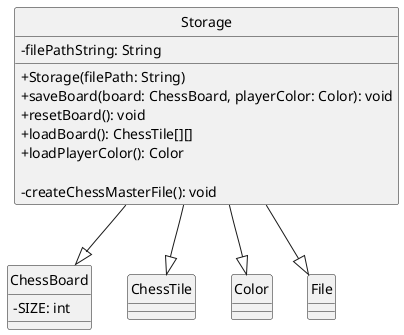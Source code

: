 @startuml
hide circle
skinparam classAttributeIconSize 0
class Storage {
  - filePathString: String

  + Storage(filePath: String)
  + saveBoard(board: ChessBoard, playerColor: Color): void
  + resetBoard(): void
  + loadBoard(): ChessTile[][]
  + loadPlayerColor(): Color

  - createChessMasterFile(): void
}

class ChessBoard {
  - SIZE: int
}

class ChessTile

class Color

Storage --|> File
Storage --|> ChessBoard
Storage --|> ChessTile
Storage --|> Color
@enduml
